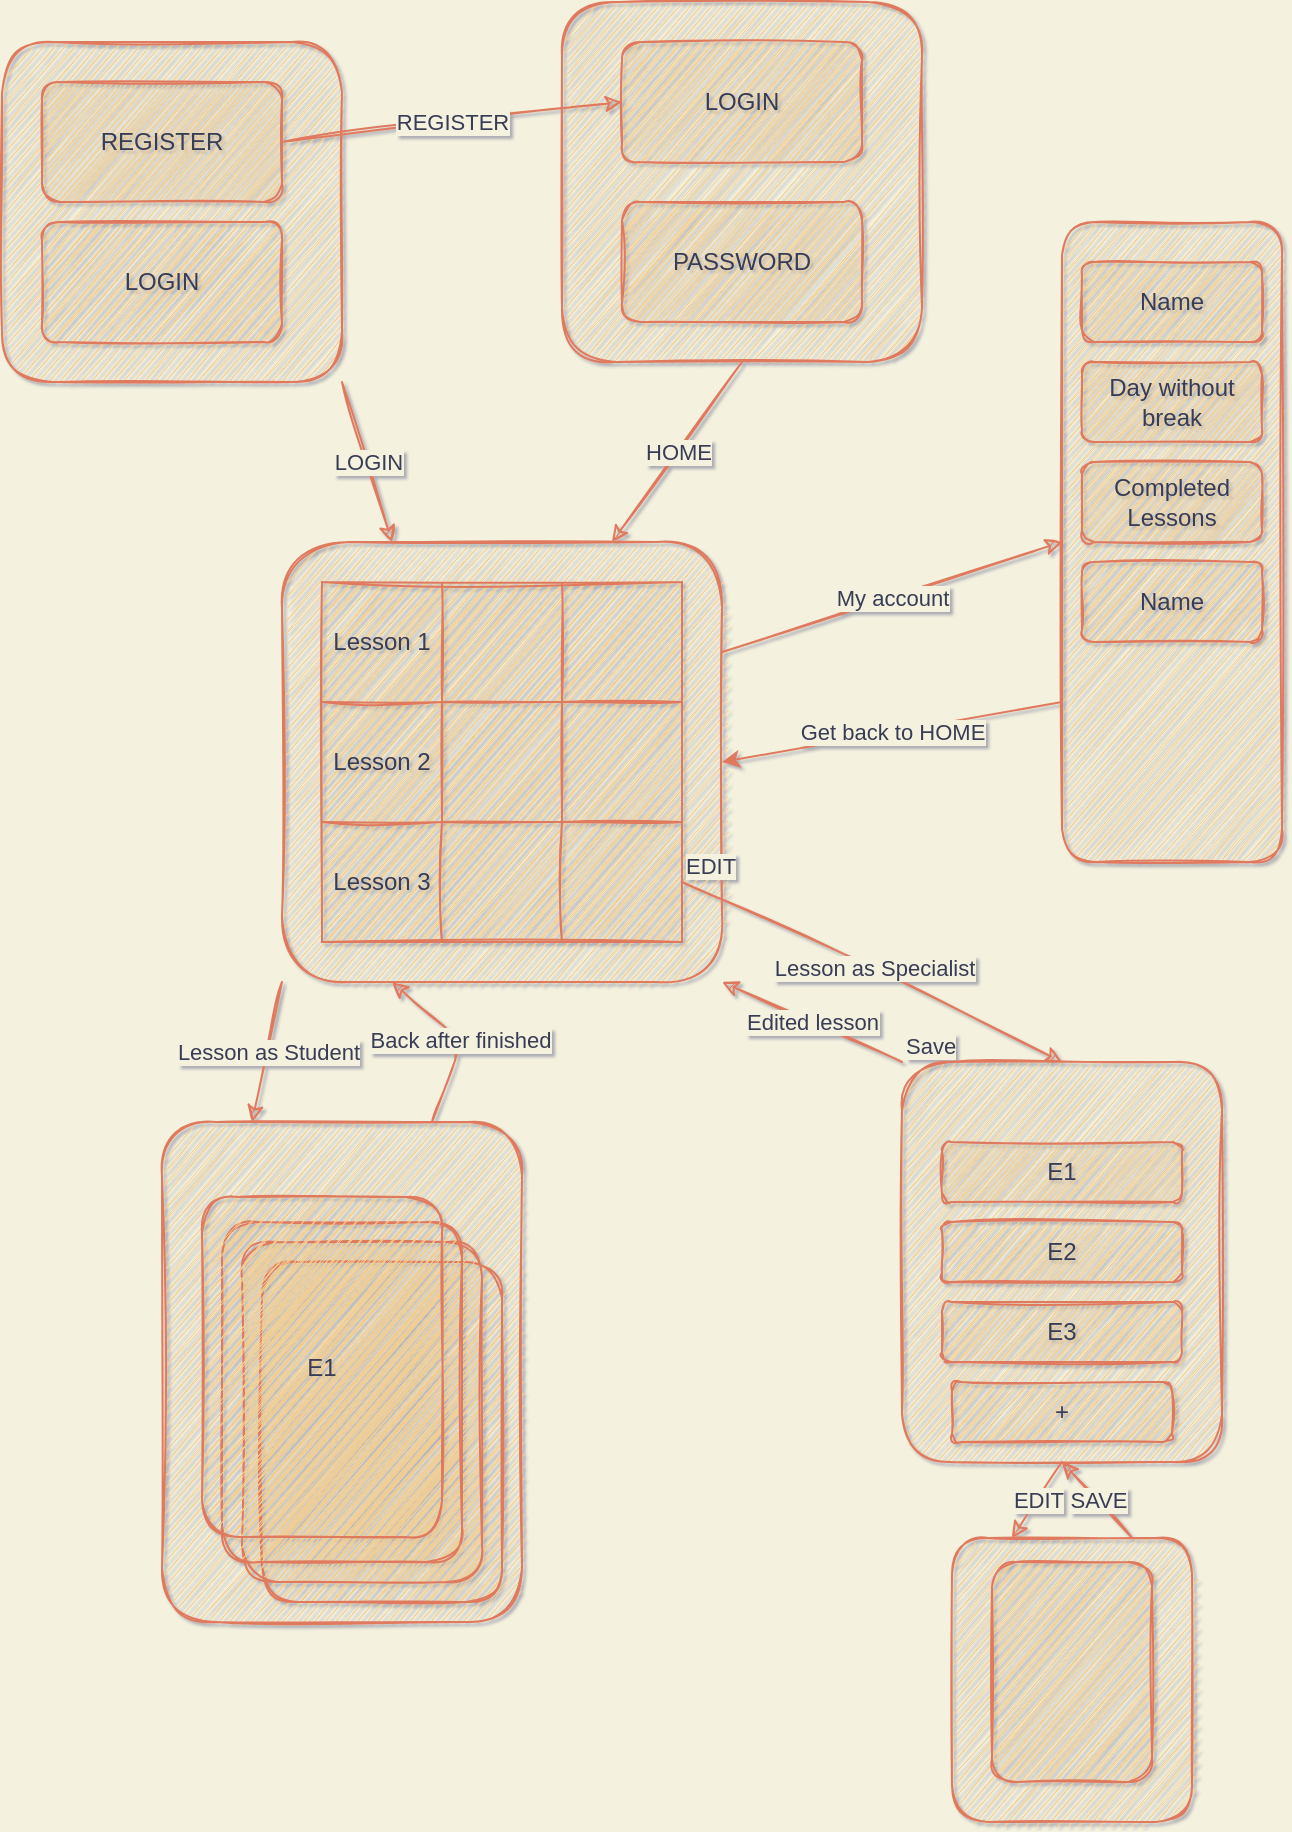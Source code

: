 <mxfile version="20.5.3" type="embed"><diagram id="23iRSUPoRavnBvh4doch" name="Polish Your Acent"><mxGraphModel dx="488" dy="528" grid="1" gridSize="10" guides="1" tooltips="1" connect="1" arrows="1" fold="1" page="1" pageScale="1" pageWidth="827" pageHeight="1169" background="#F4F1DE" math="0" shadow="1"><root><mxCell id="0"/><mxCell id="1" parent="0"/><mxCell id="52" value="" style="rounded=1;whiteSpace=wrap;html=1;fillColor=#F2CC8F;strokeColor=#E07A5F;fontColor=#393C56;sketch=1;" parent="1" vertex="1"><mxGeometry x="150" y="670" width="180" height="250" as="geometry"/></mxCell><mxCell id="48" value="" style="rounded=1;whiteSpace=wrap;html=1;fillColor=#F2CC8F;strokeColor=#E07A5F;fontColor=#393C56;sketch=1;" parent="1" vertex="1"><mxGeometry x="520" y="640" width="160" height="200" as="geometry"/></mxCell><mxCell id="23" value="" style="whiteSpace=wrap;html=1;aspect=fixed;fillColor=#F2CC8F;strokeColor=#E07A5F;fontColor=#393C56;rounded=1;sketch=1;" parent="1" vertex="1"><mxGeometry x="350" y="110" width="180" height="180" as="geometry"/></mxCell><mxCell id="3" value="" style="whiteSpace=wrap;html=1;aspect=fixed;fillColor=#F2CC8F;strokeColor=#E07A5F;fontColor=#393C56;rounded=1;sketch=1;" parent="1" vertex="1"><mxGeometry x="70" y="130" width="170" height="170" as="geometry"/></mxCell><mxCell id="4" value="REGISTER" style="rounded=1;whiteSpace=wrap;html=1;align=center;fillColor=#F2CC8F;strokeColor=#E07A5F;fontColor=#393C56;sketch=1;" parent="1" vertex="1"><mxGeometry x="90" y="150" width="120" height="60" as="geometry"/></mxCell><mxCell id="5" value="LOGIN" style="rounded=1;whiteSpace=wrap;html=1;fillColor=#F2CC8F;strokeColor=#E07A5F;fontColor=#393C56;sketch=1;" parent="1" vertex="1"><mxGeometry x="90" y="220" width="120" height="60" as="geometry"/></mxCell><mxCell id="7" value="LOGIN" style="rounded=1;whiteSpace=wrap;html=1;fillColor=#F2CC8F;strokeColor=#E07A5F;fontColor=#393C56;sketch=1;" parent="1" vertex="1"><mxGeometry x="380" y="130" width="120" height="60" as="geometry"/></mxCell><mxCell id="11" value="" style="whiteSpace=wrap;html=1;aspect=fixed;fillColor=#F2CC8F;strokeColor=#E07A5F;fontColor=#393C56;rounded=1;sketch=1;" parent="1" vertex="1"><mxGeometry x="210" y="380" width="220" height="220" as="geometry"/></mxCell><mxCell id="14" value="" style="endArrow=classic;html=1;rounded=1;entryX=0.75;entryY=0;entryDx=0;entryDy=0;exitX=0.5;exitY=1;exitDx=0;exitDy=0;labelBackgroundColor=#F4F1DE;strokeColor=#E07A5F;fontColor=#393C56;sketch=1;" parent="1" source="23" target="11" edge="1"><mxGeometry relative="1" as="geometry"><mxPoint x="382.5" y="300" as="sourcePoint"/><mxPoint x="440" y="350" as="targetPoint"/></mxGeometry></mxCell><mxCell id="15" value="HOME" style="edgeLabel;resizable=0;html=1;align=center;verticalAlign=middle;labelBackgroundColor=#F4F1DE;fontColor=#393C56;rounded=1;sketch=1;" parent="14" connectable="0" vertex="1"><mxGeometry relative="1" as="geometry"/></mxCell><mxCell id="16" value="" style="endArrow=classic;html=1;rounded=1;exitX=1;exitY=1;exitDx=0;exitDy=0;entryX=0.25;entryY=0;entryDx=0;entryDy=0;labelBackgroundColor=#F4F1DE;strokeColor=#E07A5F;fontColor=#393C56;sketch=1;" parent="1" source="3" target="11" edge="1"><mxGeometry relative="1" as="geometry"><mxPoint x="200" y="330" as="sourcePoint"/><mxPoint x="300" y="330" as="targetPoint"/></mxGeometry></mxCell><mxCell id="17" value="LOGIN" style="edgeLabel;resizable=0;html=1;align=center;verticalAlign=middle;labelBackgroundColor=#F4F1DE;fontColor=#393C56;rounded=1;sketch=1;" parent="16" connectable="0" vertex="1"><mxGeometry relative="1" as="geometry"/></mxCell><mxCell id="18" value="" style="endArrow=classic;html=1;rounded=1;exitX=1;exitY=0.5;exitDx=0;exitDy=0;entryX=0;entryY=0.5;entryDx=0;entryDy=0;labelBackgroundColor=#F4F1DE;strokeColor=#E07A5F;fontColor=#393C56;sketch=1;" parent="1" source="4" target="7" edge="1"><mxGeometry relative="1" as="geometry"><mxPoint x="250" y="210" as="sourcePoint"/><mxPoint x="350" y="210" as="targetPoint"/></mxGeometry></mxCell><mxCell id="19" value="REGISTER" style="edgeLabel;resizable=0;html=1;align=center;verticalAlign=middle;labelBackgroundColor=#F4F1DE;fontColor=#393C56;rounded=1;sketch=1;" parent="18" connectable="0" vertex="1"><mxGeometry relative="1" as="geometry"/></mxCell><mxCell id="8" value="PASSWORD" style="rounded=1;whiteSpace=wrap;html=1;fillColor=#F2CC8F;strokeColor=#E07A5F;fontColor=#393C56;sketch=1;" parent="1" vertex="1"><mxGeometry x="380" y="210" width="120" height="60" as="geometry"/></mxCell><mxCell id="24" value="" style="rounded=1;whiteSpace=wrap;html=1;fillColor=#F2CC8F;strokeColor=#E07A5F;fontColor=#393C56;sketch=1;" parent="1" vertex="1"><mxGeometry x="600" y="220" width="110" height="320" as="geometry"/></mxCell><mxCell id="25" value="" style="endArrow=classic;html=1;rounded=1;exitX=1;exitY=0.25;exitDx=0;exitDy=0;entryX=0;entryY=0.5;entryDx=0;entryDy=0;labelBackgroundColor=#F4F1DE;strokeColor=#E07A5F;fontColor=#393C56;sketch=1;" parent="1" source="11" target="24" edge="1"><mxGeometry relative="1" as="geometry"><mxPoint x="560" y="400" as="sourcePoint"/><mxPoint x="660" y="400" as="targetPoint"/></mxGeometry></mxCell><mxCell id="26" value="My account" style="edgeLabel;resizable=0;html=1;align=center;verticalAlign=middle;labelBackgroundColor=#F4F1DE;fontColor=#393C56;rounded=1;sketch=1;" parent="25" connectable="0" vertex="1"><mxGeometry relative="1" as="geometry"/></mxCell><mxCell id="28" value="Name" style="rounded=1;whiteSpace=wrap;html=1;fillColor=#F2CC8F;strokeColor=#E07A5F;fontColor=#393C56;sketch=1;" parent="1" vertex="1"><mxGeometry x="610" y="240" width="90" height="40" as="geometry"/></mxCell><mxCell id="31" value="" style="shape=table;html=1;whiteSpace=wrap;startSize=0;container=1;collapsible=0;childLayout=tableLayout;fillColor=#F2CC8F;strokeColor=#E07A5F;fontColor=#393C56;rounded=1;sketch=1;" parent="1" vertex="1"><mxGeometry x="230" y="400" width="180" height="180" as="geometry"/></mxCell><mxCell id="32" value="" style="shape=tableRow;horizontal=0;startSize=0;swimlaneHead=0;swimlaneBody=0;top=0;left=0;bottom=0;right=0;collapsible=0;dropTarget=0;fillColor=none;points=[[0,0.5],[1,0.5]];portConstraint=eastwest;strokeColor=#E07A5F;fontColor=#393C56;rounded=1;sketch=1;" parent="31" vertex="1"><mxGeometry width="180" height="60" as="geometry"/></mxCell><mxCell id="33" value="Lesson 1" style="shape=partialRectangle;html=1;whiteSpace=wrap;connectable=0;fillColor=none;top=0;left=0;bottom=0;right=0;overflow=hidden;strokeColor=#E07A5F;fontColor=#393C56;rounded=1;sketch=1;" parent="32" vertex="1"><mxGeometry width="60" height="60" as="geometry"><mxRectangle width="60" height="60" as="alternateBounds"/></mxGeometry></mxCell><mxCell id="34" value="" style="shape=partialRectangle;html=1;whiteSpace=wrap;connectable=0;fillColor=none;top=0;left=0;bottom=0;right=0;overflow=hidden;strokeColor=#E07A5F;fontColor=#393C56;rounded=1;sketch=1;" parent="32" vertex="1"><mxGeometry x="60" width="60" height="60" as="geometry"><mxRectangle width="60" height="60" as="alternateBounds"/></mxGeometry></mxCell><mxCell id="35" value="" style="shape=partialRectangle;html=1;whiteSpace=wrap;connectable=0;fillColor=none;top=0;left=0;bottom=0;right=0;overflow=hidden;strokeColor=#E07A5F;fontColor=#393C56;rounded=1;sketch=1;" parent="32" vertex="1"><mxGeometry x="120" width="60" height="60" as="geometry"><mxRectangle width="60" height="60" as="alternateBounds"/></mxGeometry></mxCell><mxCell id="36" value="" style="shape=tableRow;horizontal=0;startSize=0;swimlaneHead=0;swimlaneBody=0;top=0;left=0;bottom=0;right=0;collapsible=0;dropTarget=0;fillColor=none;points=[[0,0.5],[1,0.5]];portConstraint=eastwest;strokeColor=#E07A5F;fontColor=#393C56;rounded=1;sketch=1;" parent="31" vertex="1"><mxGeometry y="60" width="180" height="60" as="geometry"/></mxCell><mxCell id="37" value="Lesson 2" style="shape=partialRectangle;html=1;whiteSpace=wrap;connectable=0;fillColor=none;top=0;left=0;bottom=0;right=0;overflow=hidden;strokeColor=#E07A5F;fontColor=#393C56;rounded=1;sketch=1;" parent="36" vertex="1"><mxGeometry width="60" height="60" as="geometry"><mxRectangle width="60" height="60" as="alternateBounds"/></mxGeometry></mxCell><mxCell id="38" value="" style="shape=partialRectangle;html=1;whiteSpace=wrap;connectable=0;fillColor=none;top=0;left=0;bottom=0;right=0;overflow=hidden;strokeColor=#E07A5F;fontColor=#393C56;rounded=1;sketch=1;" parent="36" vertex="1"><mxGeometry x="60" width="60" height="60" as="geometry"><mxRectangle width="60" height="60" as="alternateBounds"/></mxGeometry></mxCell><mxCell id="39" value="" style="shape=partialRectangle;html=1;whiteSpace=wrap;connectable=0;fillColor=none;top=0;left=0;bottom=0;right=0;overflow=hidden;strokeColor=#E07A5F;fontColor=#393C56;rounded=1;sketch=1;" parent="36" vertex="1"><mxGeometry x="120" width="60" height="60" as="geometry"><mxRectangle width="60" height="60" as="alternateBounds"/></mxGeometry></mxCell><mxCell id="40" value="" style="shape=tableRow;horizontal=0;startSize=0;swimlaneHead=0;swimlaneBody=0;top=0;left=0;bottom=0;right=0;collapsible=0;dropTarget=0;fillColor=none;points=[[0,0.5],[1,0.5]];portConstraint=eastwest;strokeColor=#E07A5F;fontColor=#393C56;rounded=1;sketch=1;" parent="31" vertex="1"><mxGeometry y="120" width="180" height="60" as="geometry"/></mxCell><mxCell id="41" value="Lesson 3" style="shape=partialRectangle;html=1;whiteSpace=wrap;connectable=0;fillColor=none;top=0;left=0;bottom=0;right=0;overflow=hidden;strokeColor=#E07A5F;fontColor=#393C56;rounded=1;sketch=1;" parent="40" vertex="1"><mxGeometry width="60" height="60" as="geometry"><mxRectangle width="60" height="60" as="alternateBounds"/></mxGeometry></mxCell><mxCell id="42" value="" style="shape=partialRectangle;html=1;whiteSpace=wrap;connectable=0;fillColor=none;top=0;left=0;bottom=0;right=0;overflow=hidden;strokeColor=#E07A5F;fontColor=#393C56;rounded=1;sketch=1;" parent="40" vertex="1"><mxGeometry x="60" width="60" height="60" as="geometry"><mxRectangle width="60" height="60" as="alternateBounds"/></mxGeometry></mxCell><mxCell id="43" value="" style="shape=partialRectangle;html=1;whiteSpace=wrap;connectable=0;fillColor=none;top=0;left=0;bottom=0;right=0;overflow=hidden;pointerEvents=1;strokeColor=#E07A5F;fontColor=#393C56;rounded=1;sketch=1;" parent="40" vertex="1"><mxGeometry x="120" width="60" height="60" as="geometry"><mxRectangle width="60" height="60" as="alternateBounds"/></mxGeometry></mxCell><mxCell id="44" value="" style="endArrow=classic;html=1;rounded=1;exitX=0;exitY=1;exitDx=0;exitDy=0;entryX=0.25;entryY=0;entryDx=0;entryDy=0;labelBackgroundColor=#F4F1DE;strokeColor=#E07A5F;fontColor=#393C56;sketch=1;" parent="1" source="11" target="52" edge="1"><mxGeometry relative="1" as="geometry"><mxPoint x="450" y="560" as="sourcePoint"/><mxPoint x="120" y="670" as="targetPoint"/><Array as="points"/></mxGeometry></mxCell><mxCell id="45" value="Lesson as Student" style="edgeLabel;resizable=0;html=1;align=center;verticalAlign=middle;labelBackgroundColor=#F4F1DE;fontColor=#393C56;rounded=1;sketch=1;" parent="44" connectable="0" vertex="1"><mxGeometry relative="1" as="geometry"/></mxCell><mxCell id="49" value="E1" style="rounded=1;whiteSpace=wrap;html=1;fillColor=#F2CC8F;strokeColor=#E07A5F;fontColor=#393C56;sketch=1;" parent="1" vertex="1"><mxGeometry x="540" y="680" width="120" height="30" as="geometry"/></mxCell><mxCell id="50" value="E2" style="rounded=1;whiteSpace=wrap;html=1;fillColor=#F2CC8F;strokeColor=#E07A5F;fontColor=#393C56;sketch=1;" parent="1" vertex="1"><mxGeometry x="540" y="720" width="120" height="30" as="geometry"/></mxCell><mxCell id="51" value="E3" style="rounded=1;whiteSpace=wrap;html=1;fillColor=#F2CC8F;strokeColor=#E07A5F;fontColor=#393C56;sketch=1;" parent="1" vertex="1"><mxGeometry x="540" y="760" width="120" height="30" as="geometry"/></mxCell><mxCell id="53" value="" style="rounded=1;whiteSpace=wrap;html=1;fillColor=#F2CC8F;strokeColor=#E07A5F;fontColor=#393C56;sketch=1;" parent="1" vertex="1"><mxGeometry x="200" y="740" width="120" height="170" as="geometry"/></mxCell><mxCell id="55" value="" style="rounded=1;whiteSpace=wrap;html=1;fillColor=#F2CC8F;strokeColor=#E07A5F;fontColor=#393C56;sketch=1;" parent="1" vertex="1"><mxGeometry x="190" y="730" width="120" height="170" as="geometry"/></mxCell><mxCell id="56" value="" style="rounded=1;whiteSpace=wrap;html=1;fillColor=#F2CC8F;strokeColor=#E07A5F;fontColor=#393C56;sketch=1;" parent="1" vertex="1"><mxGeometry x="180" y="720" width="120" height="170" as="geometry"/></mxCell><mxCell id="57" value="E1" style="rounded=1;whiteSpace=wrap;html=1;fillColor=#F2CC8F;strokeColor=#E07A5F;fontColor=#393C56;sketch=1;" parent="1" vertex="1"><mxGeometry x="170" y="707.5" width="120" height="170" as="geometry"/></mxCell><mxCell id="58" value="+" style="rounded=1;whiteSpace=wrap;html=1;fillColor=#F2CC8F;strokeColor=#E07A5F;fontColor=#393C56;sketch=1;" parent="1" vertex="1"><mxGeometry x="545" y="800" width="110" height="30" as="geometry"/></mxCell><mxCell id="59" value="" style="rounded=1;whiteSpace=wrap;html=1;fillColor=#F2CC8F;strokeColor=#E07A5F;fontColor=#393C56;sketch=1;" parent="1" vertex="1"><mxGeometry x="545" y="878" width="120" height="142" as="geometry"/></mxCell><mxCell id="60" value="" style="rounded=1;whiteSpace=wrap;html=1;fillColor=#F2CC8F;strokeColor=#E07A5F;fontColor=#393C56;sketch=1;" parent="1" vertex="1"><mxGeometry x="565" y="890" width="80" height="110" as="geometry"/></mxCell><mxCell id="61" value="" style="endArrow=classic;html=1;rounded=1;exitX=0.5;exitY=1;exitDx=0;exitDy=0;entryX=0.25;entryY=0;entryDx=0;entryDy=0;labelBackgroundColor=#F4F1DE;strokeColor=#E07A5F;fontColor=#393C56;sketch=1;" parent="1" source="48" target="59" edge="1"><mxGeometry relative="1" as="geometry"><mxPoint x="270" y="1000" as="sourcePoint"/><mxPoint x="370" y="1000" as="targetPoint"/></mxGeometry></mxCell><mxCell id="62" value="EDIT" style="edgeLabel;resizable=0;html=1;align=center;verticalAlign=middle;labelBackgroundColor=#F4F1DE;fontColor=#393C56;rounded=1;sketch=1;" parent="61" connectable="0" vertex="1"><mxGeometry relative="1" as="geometry"/></mxCell><mxCell id="63" value="" style="endArrow=classic;html=1;rounded=1;exitX=0.75;exitY=0;exitDx=0;exitDy=0;entryX=0.5;entryY=1;entryDx=0;entryDy=0;labelBackgroundColor=#F4F1DE;strokeColor=#E07A5F;fontColor=#393C56;sketch=1;" parent="1" source="59" target="48" edge="1"><mxGeometry relative="1" as="geometry"><mxPoint x="730" y="878" as="sourcePoint"/><mxPoint x="790" y="877.5" as="targetPoint"/></mxGeometry></mxCell><mxCell id="64" value="SAVE" style="edgeLabel;resizable=0;html=1;align=center;verticalAlign=middle;labelBackgroundColor=#F4F1DE;fontColor=#393C56;rounded=1;sketch=1;" parent="63" connectable="0" vertex="1"><mxGeometry relative="1" as="geometry"/></mxCell><mxCell id="71" value="" style="endArrow=classic;html=1;rounded=1;exitX=1;exitY=0.5;exitDx=0;exitDy=0;entryX=0.5;entryY=0;entryDx=0;entryDy=0;labelBackgroundColor=#F4F1DE;strokeColor=#E07A5F;fontColor=#393C56;sketch=1;" parent="1" source="40" target="48" edge="1"><mxGeometry relative="1" as="geometry"><mxPoint x="520" y="550" as="sourcePoint"/><mxPoint x="680" y="550" as="targetPoint"/><Array as="points"><mxPoint x="500" y="590"/></Array></mxGeometry></mxCell><mxCell id="72" value="Lesson as Specialist" style="edgeLabel;resizable=0;html=1;align=center;verticalAlign=middle;labelBackgroundColor=#F4F1DE;fontColor=#393C56;rounded=1;sketch=1;" parent="71" connectable="0" vertex="1"><mxGeometry relative="1" as="geometry"/></mxCell><mxCell id="73" value="EDIT" style="edgeLabel;resizable=0;html=1;align=left;verticalAlign=bottom;labelBackgroundColor=#F4F1DE;fontColor=#393C56;rounded=1;sketch=1;" parent="71" connectable="0" vertex="1"><mxGeometry x="-1" relative="1" as="geometry"/></mxCell><mxCell id="76" value="" style="endArrow=classic;html=1;rounded=1;exitX=0;exitY=0;exitDx=0;exitDy=0;entryX=1;entryY=1;entryDx=0;entryDy=0;labelBackgroundColor=#F4F1DE;strokeColor=#E07A5F;fontColor=#393C56;sketch=1;" parent="1" source="48" target="11" edge="1"><mxGeometry relative="1" as="geometry"><mxPoint x="420" y="690" as="sourcePoint"/><mxPoint x="580" y="690" as="targetPoint"/></mxGeometry></mxCell><mxCell id="77" value="Edited lesson" style="edgeLabel;resizable=0;html=1;align=center;verticalAlign=middle;labelBackgroundColor=#F4F1DE;fontColor=#393C56;rounded=1;sketch=1;" parent="76" connectable="0" vertex="1"><mxGeometry relative="1" as="geometry"/></mxCell><mxCell id="78" value="Save" style="edgeLabel;resizable=0;html=1;align=left;verticalAlign=bottom;labelBackgroundColor=#F4F1DE;fontColor=#393C56;rounded=1;sketch=1;" parent="76" connectable="0" vertex="1"><mxGeometry x="-1" relative="1" as="geometry"/></mxCell><mxCell id="79" value="" style="endArrow=classic;html=1;rounded=1;entryX=0.25;entryY=1;entryDx=0;entryDy=0;exitX=0.75;exitY=0;exitDx=0;exitDy=0;labelBackgroundColor=#F4F1DE;strokeColor=#E07A5F;fontColor=#393C56;sketch=1;" parent="1" source="52" target="11" edge="1"><mxGeometry relative="1" as="geometry"><mxPoint x="290" y="660" as="sourcePoint"/><mxPoint x="390" y="660" as="targetPoint"/><Array as="points"><mxPoint x="300" y="630"/></Array></mxGeometry></mxCell><mxCell id="80" value="Back after finished" style="edgeLabel;resizable=0;html=1;align=center;verticalAlign=middle;labelBackgroundColor=#F4F1DE;fontColor=#393C56;rounded=1;sketch=1;" parent="79" connectable="0" vertex="1"><mxGeometry relative="1" as="geometry"/></mxCell><mxCell id="81" value="Day without break" style="rounded=1;whiteSpace=wrap;html=1;fillColor=#F2CC8F;strokeColor=#E07A5F;fontColor=#393C56;sketch=1;" parent="1" vertex="1"><mxGeometry x="610" y="290" width="90" height="40" as="geometry"/></mxCell><mxCell id="82" value="Completed Lessons" style="rounded=1;whiteSpace=wrap;html=1;fillColor=#F2CC8F;strokeColor=#E07A5F;fontColor=#393C56;sketch=1;" parent="1" vertex="1"><mxGeometry x="610" y="340" width="90" height="40" as="geometry"/></mxCell><mxCell id="83" value="Name" style="rounded=1;whiteSpace=wrap;html=1;fillColor=#F2CC8F;strokeColor=#E07A5F;fontColor=#393C56;sketch=1;" parent="1" vertex="1"><mxGeometry x="610" y="390" width="90" height="40" as="geometry"/></mxCell><mxCell id="84" value="" style="endArrow=classic;html=1;rounded=0;exitX=0;exitY=0.75;exitDx=0;exitDy=0;entryX=1;entryY=0.5;entryDx=0;entryDy=0;fillColor=#F2CC8F;strokeColor=#E07A5F;labelBackgroundColor=#F4F1DE;fontColor=#393C56;" edge="1" parent="1" source="24" target="11"><mxGeometry relative="1" as="geometry"><mxPoint x="480" y="470" as="sourcePoint"/><mxPoint x="580" y="470" as="targetPoint"/></mxGeometry></mxCell><mxCell id="85" value="Get back to HOME" style="edgeLabel;resizable=0;html=1;align=center;verticalAlign=middle;labelBackgroundColor=#F4F1DE;fontColor=#393C56;" connectable="0" vertex="1" parent="84"><mxGeometry relative="1" as="geometry"/></mxCell></root></mxGraphModel></diagram></mxfile>